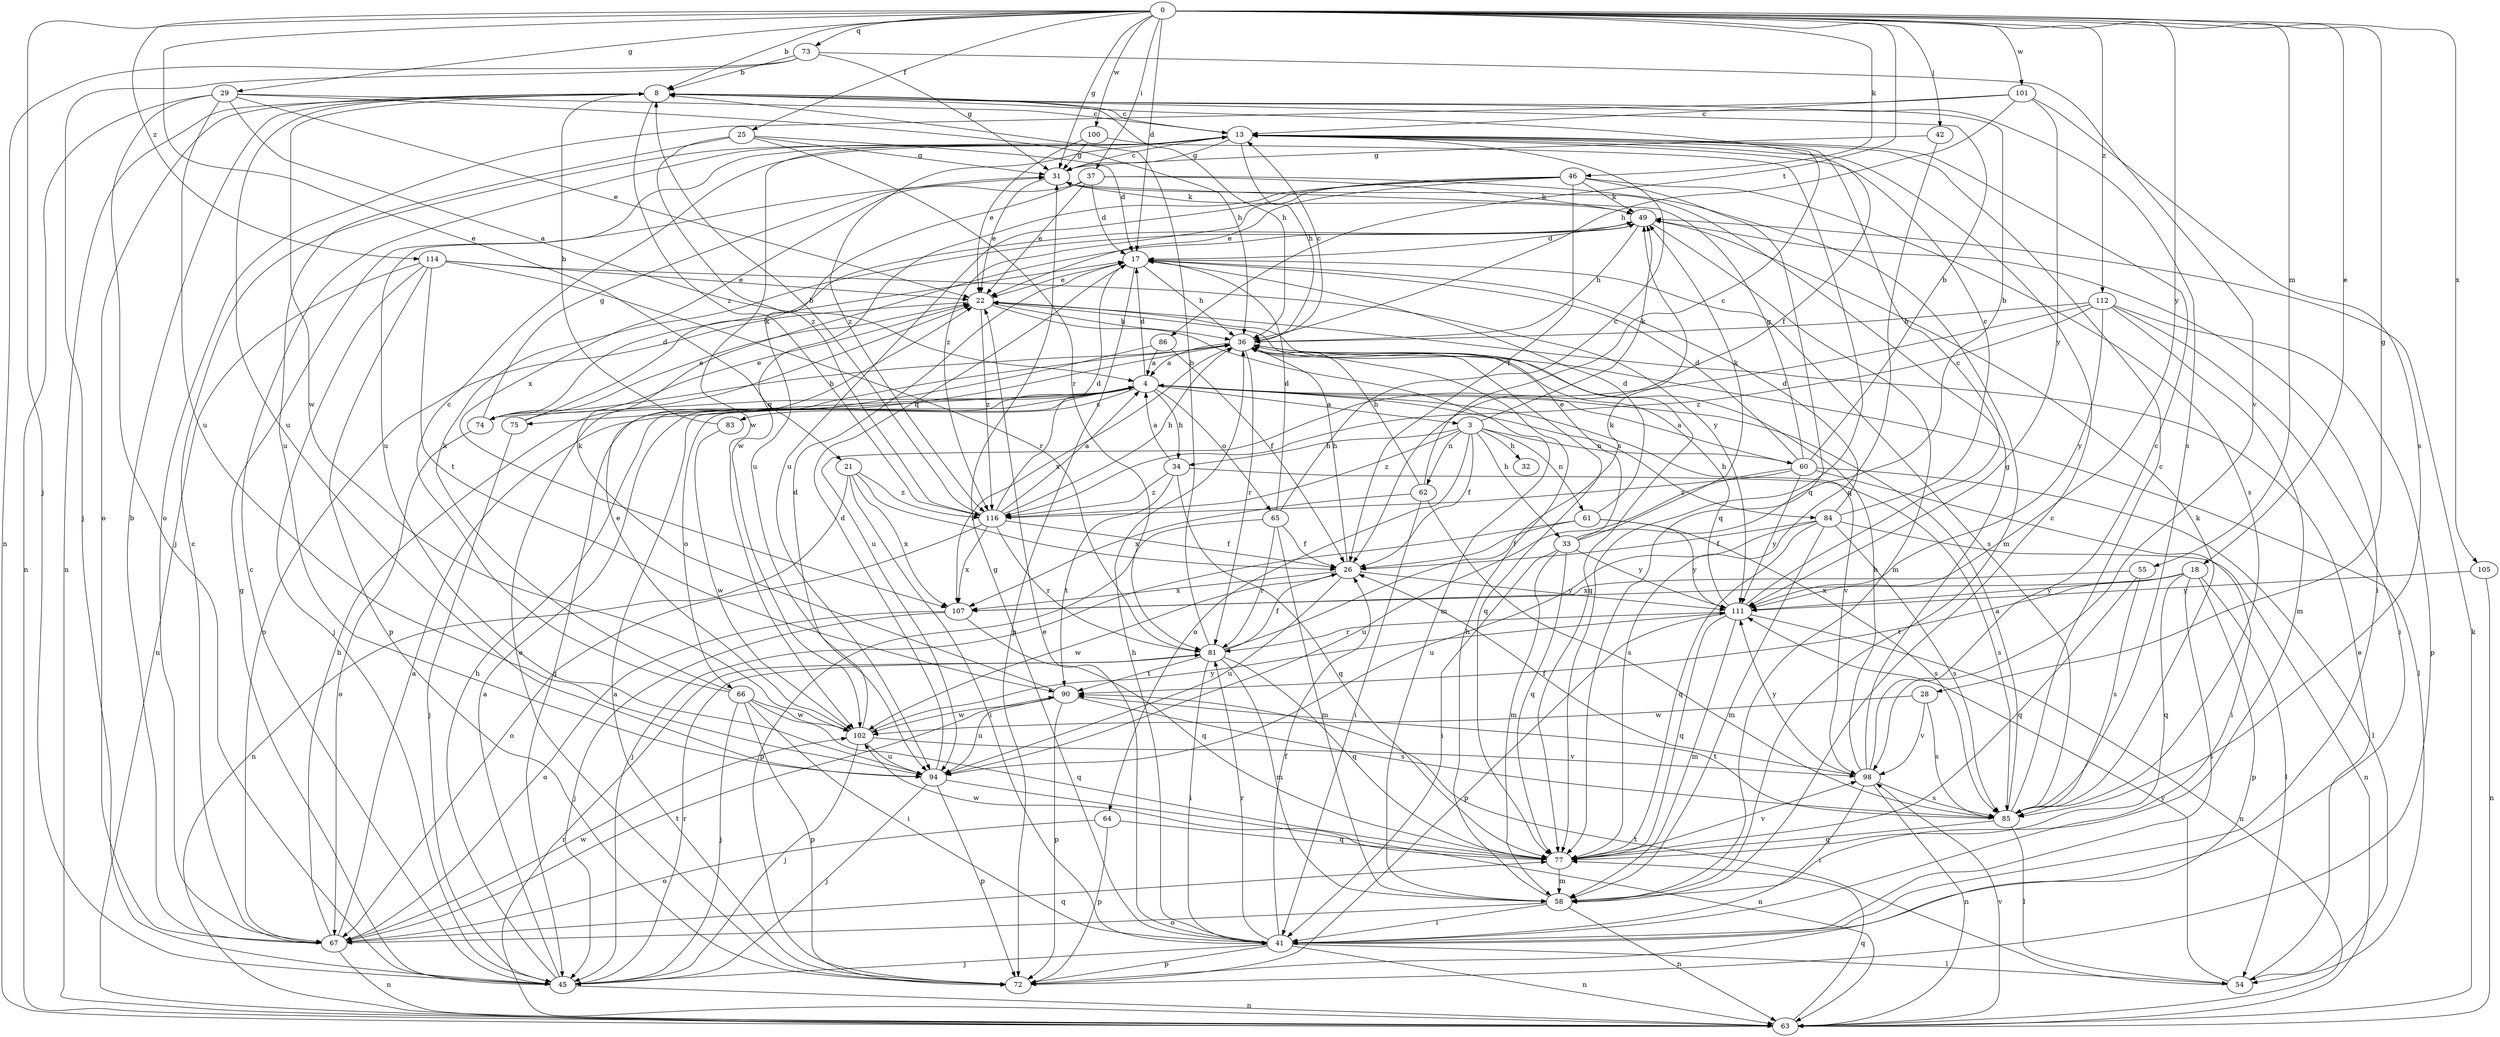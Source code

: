 strict digraph  {
0;
3;
4;
8;
13;
17;
18;
21;
22;
25;
26;
28;
29;
31;
32;
33;
34;
36;
37;
41;
42;
45;
46;
49;
54;
55;
58;
60;
61;
62;
63;
64;
65;
66;
67;
72;
73;
74;
75;
77;
81;
83;
84;
85;
86;
90;
94;
98;
100;
101;
102;
105;
107;
111;
112;
114;
116;
0 -> 8  [label=b];
0 -> 17  [label=d];
0 -> 18  [label=e];
0 -> 21  [label=e];
0 -> 25  [label=f];
0 -> 28  [label=g];
0 -> 29  [label=g];
0 -> 31  [label=g];
0 -> 37  [label=i];
0 -> 42  [label=j];
0 -> 45  [label=j];
0 -> 46  [label=k];
0 -> 55  [label=m];
0 -> 73  [label=q];
0 -> 86  [label=t];
0 -> 100  [label=w];
0 -> 101  [label=w];
0 -> 105  [label=x];
0 -> 111  [label=y];
0 -> 112  [label=z];
0 -> 114  [label=z];
3 -> 26  [label=f];
3 -> 32  [label=h];
3 -> 33  [label=h];
3 -> 34  [label=h];
3 -> 49  [label=k];
3 -> 60  [label=n];
3 -> 61  [label=n];
3 -> 62  [label=n];
3 -> 64  [label=o];
3 -> 116  [label=z];
4 -> 3  [label=a];
4 -> 17  [label=d];
4 -> 34  [label=h];
4 -> 65  [label=o];
4 -> 66  [label=o];
4 -> 74  [label=q];
4 -> 75  [label=q];
4 -> 83  [label=s];
4 -> 84  [label=s];
4 -> 98  [label=v];
8 -> 13  [label=c];
8 -> 26  [label=f];
8 -> 36  [label=h];
8 -> 63  [label=n];
8 -> 67  [label=o];
8 -> 85  [label=s];
8 -> 94  [label=u];
8 -> 102  [label=w];
8 -> 116  [label=z];
13 -> 31  [label=g];
13 -> 36  [label=h];
13 -> 94  [label=u];
13 -> 102  [label=w];
13 -> 116  [label=z];
17 -> 22  [label=e];
17 -> 36  [label=h];
17 -> 72  [label=p];
17 -> 85  [label=s];
18 -> 41  [label=i];
18 -> 54  [label=l];
18 -> 72  [label=p];
18 -> 77  [label=q];
18 -> 90  [label=t];
18 -> 107  [label=x];
18 -> 111  [label=y];
21 -> 26  [label=f];
21 -> 41  [label=i];
21 -> 63  [label=n];
21 -> 107  [label=x];
21 -> 116  [label=z];
22 -> 36  [label=h];
22 -> 58  [label=m];
22 -> 67  [label=o];
22 -> 77  [label=q];
22 -> 116  [label=z];
25 -> 17  [label=d];
25 -> 31  [label=g];
25 -> 81  [label=r];
25 -> 94  [label=u];
25 -> 116  [label=z];
26 -> 36  [label=h];
26 -> 94  [label=u];
26 -> 102  [label=w];
26 -> 107  [label=x];
26 -> 111  [label=y];
28 -> 85  [label=s];
28 -> 98  [label=v];
28 -> 102  [label=w];
29 -> 4  [label=a];
29 -> 13  [label=c];
29 -> 22  [label=e];
29 -> 36  [label=h];
29 -> 45  [label=j];
29 -> 63  [label=n];
29 -> 94  [label=u];
31 -> 13  [label=c];
31 -> 22  [label=e];
31 -> 49  [label=k];
33 -> 8  [label=b];
33 -> 22  [label=e];
33 -> 41  [label=i];
33 -> 49  [label=k];
33 -> 58  [label=m];
33 -> 77  [label=q];
33 -> 111  [label=y];
34 -> 4  [label=a];
34 -> 77  [label=q];
34 -> 85  [label=s];
34 -> 90  [label=t];
34 -> 116  [label=z];
36 -> 4  [label=a];
36 -> 13  [label=c];
36 -> 54  [label=l];
36 -> 77  [label=q];
36 -> 81  [label=r];
36 -> 107  [label=x];
37 -> 17  [label=d];
37 -> 22  [label=e];
37 -> 49  [label=k];
37 -> 58  [label=m];
37 -> 94  [label=u];
37 -> 107  [label=x];
41 -> 22  [label=e];
41 -> 26  [label=f];
41 -> 31  [label=g];
41 -> 36  [label=h];
41 -> 45  [label=j];
41 -> 54  [label=l];
41 -> 63  [label=n];
41 -> 72  [label=p];
41 -> 81  [label=r];
42 -> 31  [label=g];
42 -> 77  [label=q];
45 -> 4  [label=a];
45 -> 13  [label=c];
45 -> 31  [label=g];
45 -> 36  [label=h];
45 -> 63  [label=n];
45 -> 81  [label=r];
46 -> 22  [label=e];
46 -> 26  [label=f];
46 -> 49  [label=k];
46 -> 77  [label=q];
46 -> 85  [label=s];
46 -> 94  [label=u];
46 -> 102  [label=w];
46 -> 116  [label=z];
49 -> 17  [label=d];
49 -> 36  [label=h];
49 -> 41  [label=i];
49 -> 58  [label=m];
54 -> 22  [label=e];
54 -> 90  [label=t];
54 -> 111  [label=y];
55 -> 77  [label=q];
55 -> 85  [label=s];
55 -> 107  [label=x];
58 -> 13  [label=c];
58 -> 36  [label=h];
58 -> 41  [label=i];
58 -> 63  [label=n];
58 -> 67  [label=o];
60 -> 4  [label=a];
60 -> 8  [label=b];
60 -> 17  [label=d];
60 -> 31  [label=g];
60 -> 41  [label=i];
60 -> 54  [label=l];
60 -> 94  [label=u];
60 -> 111  [label=y];
60 -> 116  [label=z];
61 -> 17  [label=d];
61 -> 26  [label=f];
61 -> 45  [label=j];
61 -> 85  [label=s];
61 -> 111  [label=y];
62 -> 13  [label=c];
62 -> 36  [label=h];
62 -> 41  [label=i];
62 -> 85  [label=s];
62 -> 107  [label=x];
63 -> 49  [label=k];
63 -> 77  [label=q];
63 -> 81  [label=r];
63 -> 98  [label=v];
64 -> 67  [label=o];
64 -> 72  [label=p];
64 -> 77  [label=q];
65 -> 13  [label=c];
65 -> 17  [label=d];
65 -> 26  [label=f];
65 -> 58  [label=m];
65 -> 72  [label=p];
65 -> 81  [label=r];
66 -> 13  [label=c];
66 -> 41  [label=i];
66 -> 45  [label=j];
66 -> 49  [label=k];
66 -> 72  [label=p];
66 -> 77  [label=q];
66 -> 102  [label=w];
67 -> 4  [label=a];
67 -> 8  [label=b];
67 -> 13  [label=c];
67 -> 36  [label=h];
67 -> 63  [label=n];
67 -> 77  [label=q];
67 -> 90  [label=t];
67 -> 102  [label=w];
72 -> 4  [label=a];
72 -> 22  [label=e];
73 -> 8  [label=b];
73 -> 31  [label=g];
73 -> 45  [label=j];
73 -> 63  [label=n];
73 -> 98  [label=v];
74 -> 17  [label=d];
74 -> 22  [label=e];
74 -> 31  [label=g];
74 -> 36  [label=h];
74 -> 67  [label=o];
75 -> 22  [label=e];
75 -> 45  [label=j];
75 -> 49  [label=k];
77 -> 58  [label=m];
77 -> 98  [label=v];
77 -> 102  [label=w];
81 -> 8  [label=b];
81 -> 26  [label=f];
81 -> 41  [label=i];
81 -> 49  [label=k];
81 -> 58  [label=m];
81 -> 77  [label=q];
81 -> 90  [label=t];
83 -> 8  [label=b];
83 -> 102  [label=w];
84 -> 13  [label=c];
84 -> 17  [label=d];
84 -> 26  [label=f];
84 -> 58  [label=m];
84 -> 63  [label=n];
84 -> 77  [label=q];
84 -> 85  [label=s];
84 -> 94  [label=u];
85 -> 4  [label=a];
85 -> 13  [label=c];
85 -> 49  [label=k];
85 -> 54  [label=l];
85 -> 77  [label=q];
85 -> 90  [label=t];
86 -> 4  [label=a];
86 -> 26  [label=f];
86 -> 45  [label=j];
90 -> 49  [label=k];
90 -> 72  [label=p];
90 -> 85  [label=s];
90 -> 94  [label=u];
90 -> 102  [label=w];
94 -> 17  [label=d];
94 -> 45  [label=j];
94 -> 63  [label=n];
94 -> 72  [label=p];
98 -> 13  [label=c];
98 -> 26  [label=f];
98 -> 31  [label=g];
98 -> 36  [label=h];
98 -> 41  [label=i];
98 -> 63  [label=n];
98 -> 85  [label=s];
98 -> 111  [label=y];
100 -> 22  [label=e];
100 -> 31  [label=g];
100 -> 77  [label=q];
101 -> 13  [label=c];
101 -> 36  [label=h];
101 -> 67  [label=o];
101 -> 85  [label=s];
101 -> 111  [label=y];
102 -> 17  [label=d];
102 -> 22  [label=e];
102 -> 45  [label=j];
102 -> 94  [label=u];
102 -> 98  [label=v];
102 -> 111  [label=y];
105 -> 63  [label=n];
105 -> 111  [label=y];
107 -> 45  [label=j];
107 -> 67  [label=o];
107 -> 77  [label=q];
111 -> 13  [label=c];
111 -> 36  [label=h];
111 -> 58  [label=m];
111 -> 63  [label=n];
111 -> 72  [label=p];
111 -> 77  [label=q];
111 -> 81  [label=r];
112 -> 36  [label=h];
112 -> 41  [label=i];
112 -> 58  [label=m];
112 -> 72  [label=p];
112 -> 94  [label=u];
112 -> 111  [label=y];
112 -> 116  [label=z];
114 -> 22  [label=e];
114 -> 45  [label=j];
114 -> 63  [label=n];
114 -> 72  [label=p];
114 -> 81  [label=r];
114 -> 90  [label=t];
114 -> 111  [label=y];
116 -> 4  [label=a];
116 -> 8  [label=b];
116 -> 17  [label=d];
116 -> 26  [label=f];
116 -> 36  [label=h];
116 -> 67  [label=o];
116 -> 81  [label=r];
116 -> 107  [label=x];
}
